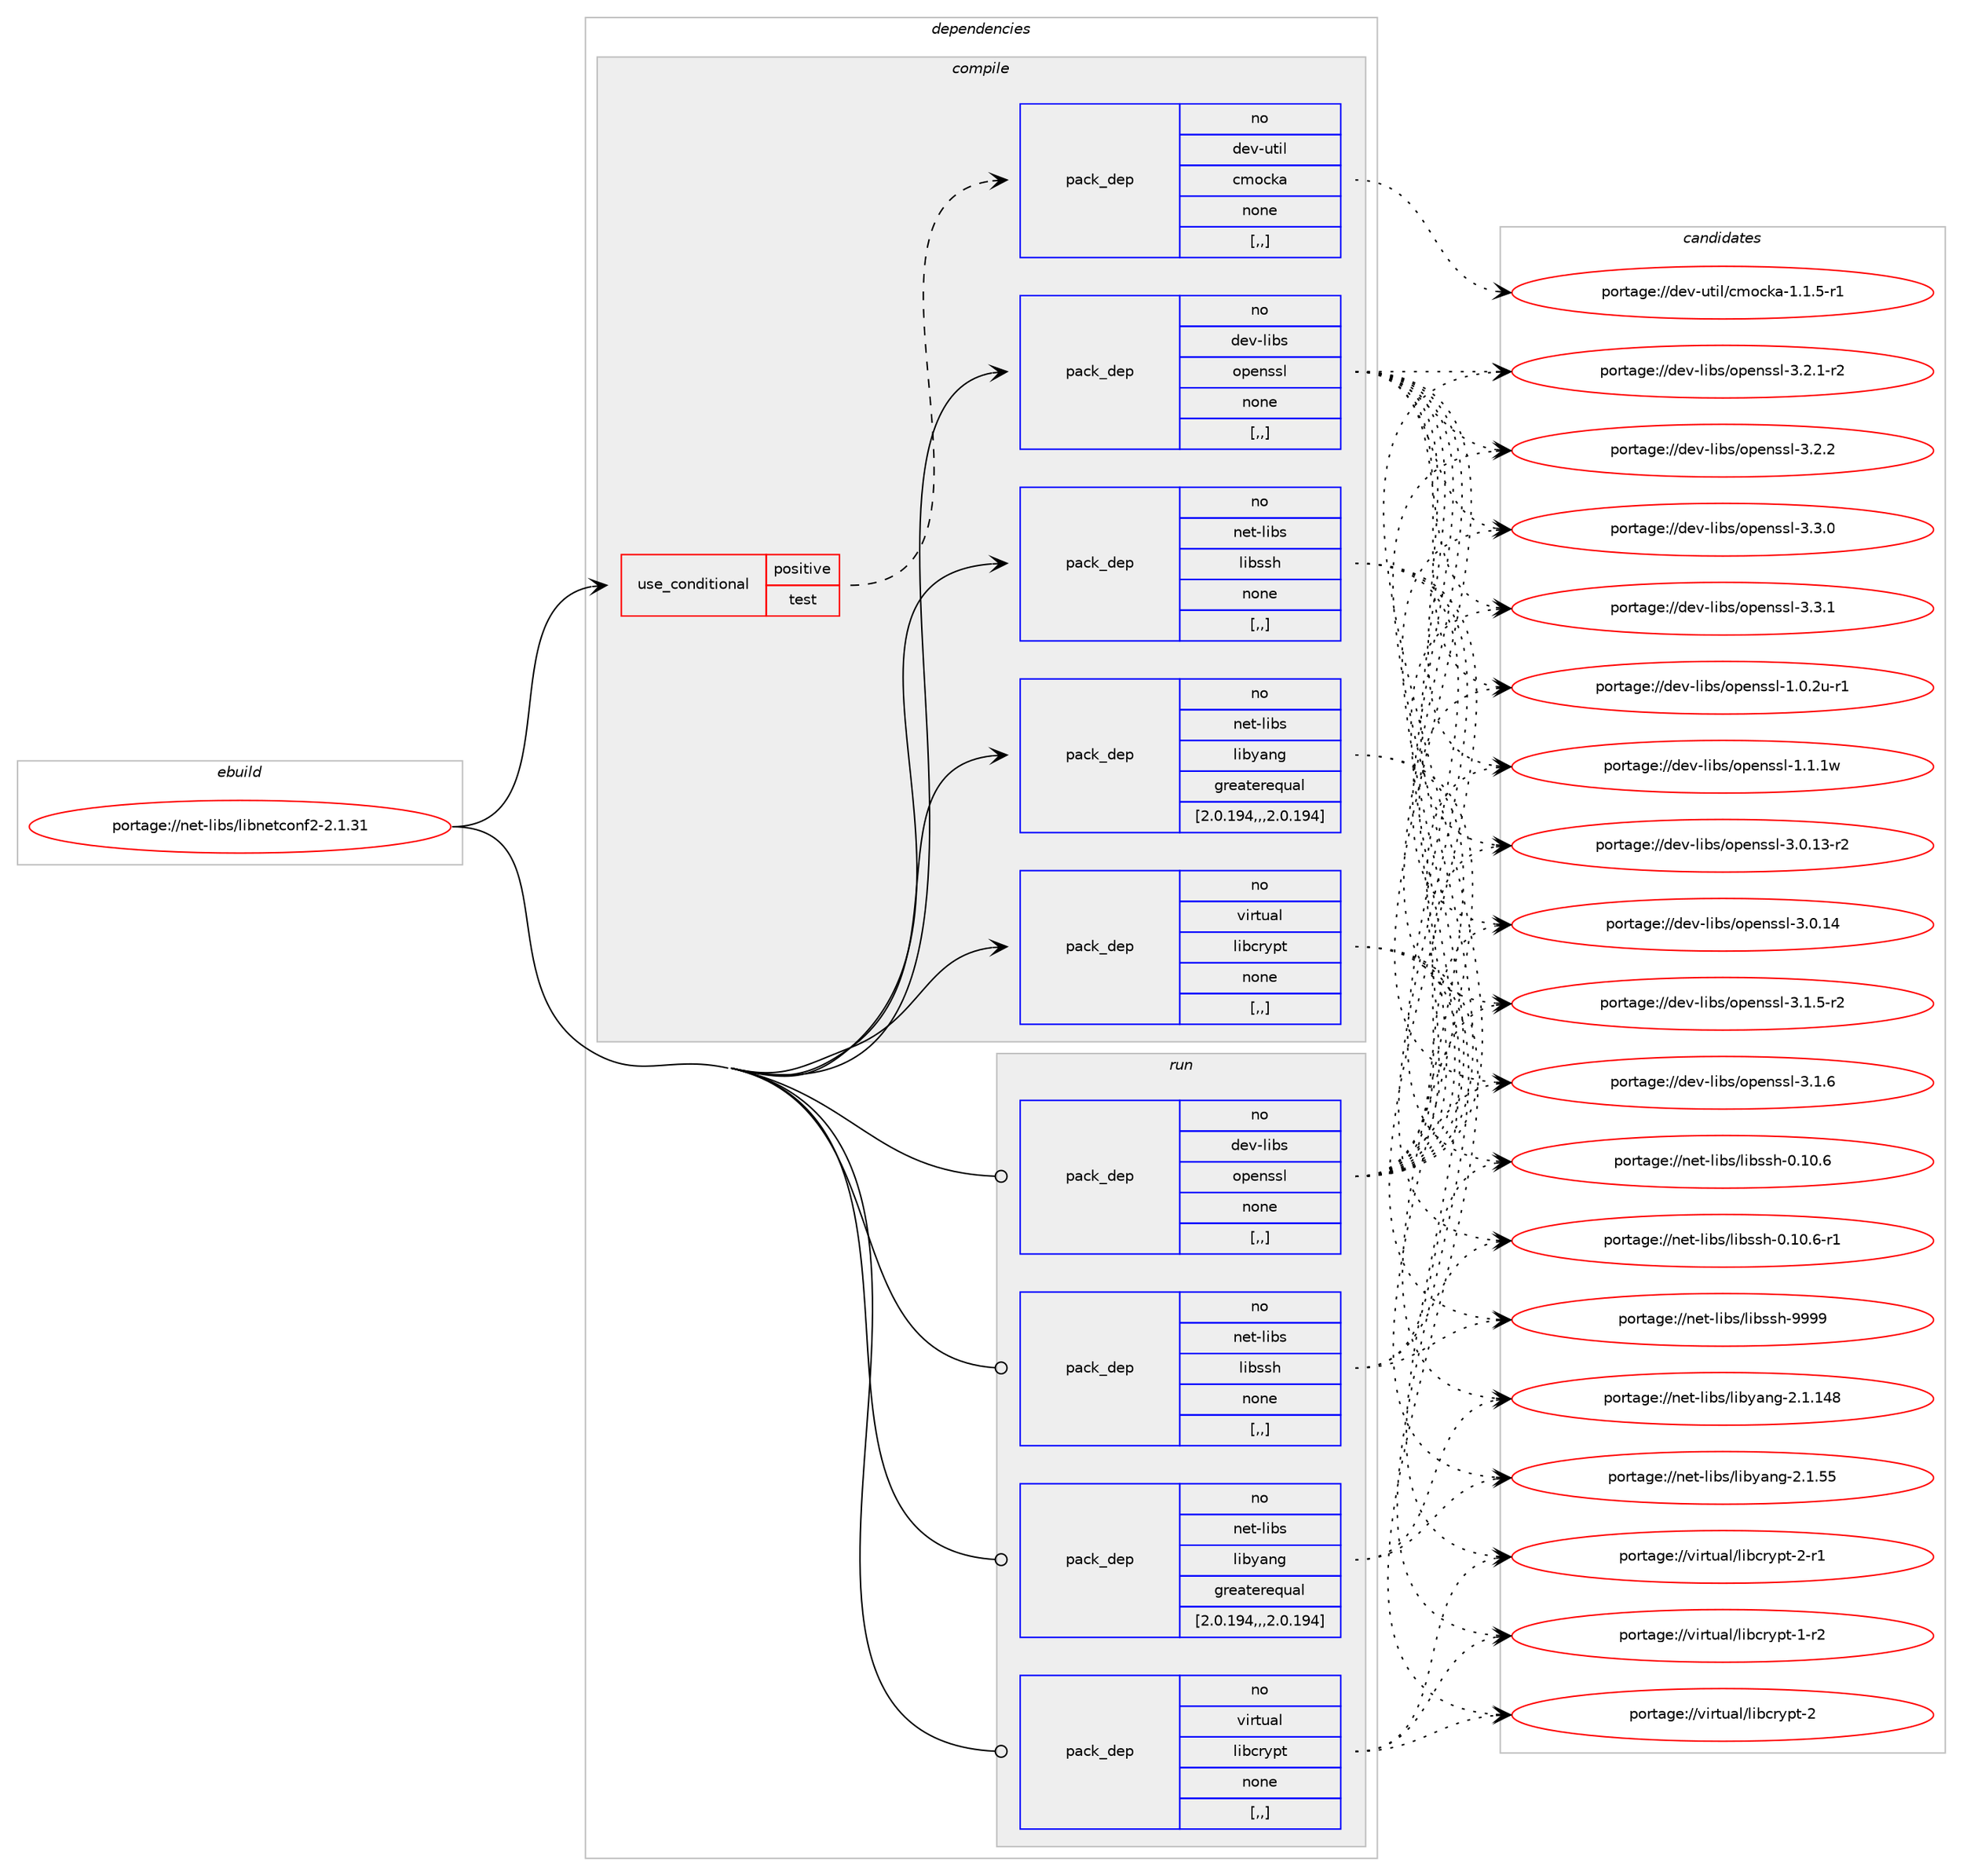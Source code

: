 digraph prolog {

# *************
# Graph options
# *************

newrank=true;
concentrate=true;
compound=true;
graph [rankdir=LR,fontname=Helvetica,fontsize=10,ranksep=1.5];#, ranksep=2.5, nodesep=0.2];
edge  [arrowhead=vee];
node  [fontname=Helvetica,fontsize=10];

# **********
# The ebuild
# **********

subgraph cluster_leftcol {
color=gray;
rank=same;
label=<<i>ebuild</i>>;
id [label="portage://net-libs/libnetconf2-2.1.31", color=red, width=4, href="../net-libs/libnetconf2-2.1.31.svg"];
}

# ****************
# The dependencies
# ****************

subgraph cluster_midcol {
color=gray;
label=<<i>dependencies</i>>;
subgraph cluster_compile {
fillcolor="#eeeeee";
style=filled;
label=<<i>compile</i>>;
subgraph cond91270 {
dependency350759 [label=<<TABLE BORDER="0" CELLBORDER="1" CELLSPACING="0" CELLPADDING="4"><TR><TD ROWSPAN="3" CELLPADDING="10">use_conditional</TD></TR><TR><TD>positive</TD></TR><TR><TD>test</TD></TR></TABLE>>, shape=none, color=red];
subgraph pack256894 {
dependency350760 [label=<<TABLE BORDER="0" CELLBORDER="1" CELLSPACING="0" CELLPADDING="4" WIDTH="220"><TR><TD ROWSPAN="6" CELLPADDING="30">pack_dep</TD></TR><TR><TD WIDTH="110">no</TD></TR><TR><TD>dev-util</TD></TR><TR><TD>cmocka</TD></TR><TR><TD>none</TD></TR><TR><TD>[,,]</TD></TR></TABLE>>, shape=none, color=blue];
}
dependency350759:e -> dependency350760:w [weight=20,style="dashed",arrowhead="vee"];
}
id:e -> dependency350759:w [weight=20,style="solid",arrowhead="vee"];
subgraph pack256895 {
dependency350761 [label=<<TABLE BORDER="0" CELLBORDER="1" CELLSPACING="0" CELLPADDING="4" WIDTH="220"><TR><TD ROWSPAN="6" CELLPADDING="30">pack_dep</TD></TR><TR><TD WIDTH="110">no</TD></TR><TR><TD>dev-libs</TD></TR><TR><TD>openssl</TD></TR><TR><TD>none</TD></TR><TR><TD>[,,]</TD></TR></TABLE>>, shape=none, color=blue];
}
id:e -> dependency350761:w [weight=20,style="solid",arrowhead="vee"];
subgraph pack256896 {
dependency350762 [label=<<TABLE BORDER="0" CELLBORDER="1" CELLSPACING="0" CELLPADDING="4" WIDTH="220"><TR><TD ROWSPAN="6" CELLPADDING="30">pack_dep</TD></TR><TR><TD WIDTH="110">no</TD></TR><TR><TD>net-libs</TD></TR><TR><TD>libssh</TD></TR><TR><TD>none</TD></TR><TR><TD>[,,]</TD></TR></TABLE>>, shape=none, color=blue];
}
id:e -> dependency350762:w [weight=20,style="solid",arrowhead="vee"];
subgraph pack256897 {
dependency350763 [label=<<TABLE BORDER="0" CELLBORDER="1" CELLSPACING="0" CELLPADDING="4" WIDTH="220"><TR><TD ROWSPAN="6" CELLPADDING="30">pack_dep</TD></TR><TR><TD WIDTH="110">no</TD></TR><TR><TD>net-libs</TD></TR><TR><TD>libyang</TD></TR><TR><TD>greaterequal</TD></TR><TR><TD>[2.0.194,,,2.0.194]</TD></TR></TABLE>>, shape=none, color=blue];
}
id:e -> dependency350763:w [weight=20,style="solid",arrowhead="vee"];
subgraph pack256898 {
dependency350764 [label=<<TABLE BORDER="0" CELLBORDER="1" CELLSPACING="0" CELLPADDING="4" WIDTH="220"><TR><TD ROWSPAN="6" CELLPADDING="30">pack_dep</TD></TR><TR><TD WIDTH="110">no</TD></TR><TR><TD>virtual</TD></TR><TR><TD>libcrypt</TD></TR><TR><TD>none</TD></TR><TR><TD>[,,]</TD></TR></TABLE>>, shape=none, color=blue];
}
id:e -> dependency350764:w [weight=20,style="solid",arrowhead="vee"];
}
subgraph cluster_compileandrun {
fillcolor="#eeeeee";
style=filled;
label=<<i>compile and run</i>>;
}
subgraph cluster_run {
fillcolor="#eeeeee";
style=filled;
label=<<i>run</i>>;
subgraph pack256899 {
dependency350765 [label=<<TABLE BORDER="0" CELLBORDER="1" CELLSPACING="0" CELLPADDING="4" WIDTH="220"><TR><TD ROWSPAN="6" CELLPADDING="30">pack_dep</TD></TR><TR><TD WIDTH="110">no</TD></TR><TR><TD>dev-libs</TD></TR><TR><TD>openssl</TD></TR><TR><TD>none</TD></TR><TR><TD>[,,]</TD></TR></TABLE>>, shape=none, color=blue];
}
id:e -> dependency350765:w [weight=20,style="solid",arrowhead="odot"];
subgraph pack256900 {
dependency350766 [label=<<TABLE BORDER="0" CELLBORDER="1" CELLSPACING="0" CELLPADDING="4" WIDTH="220"><TR><TD ROWSPAN="6" CELLPADDING="30">pack_dep</TD></TR><TR><TD WIDTH="110">no</TD></TR><TR><TD>net-libs</TD></TR><TR><TD>libssh</TD></TR><TR><TD>none</TD></TR><TR><TD>[,,]</TD></TR></TABLE>>, shape=none, color=blue];
}
id:e -> dependency350766:w [weight=20,style="solid",arrowhead="odot"];
subgraph pack256901 {
dependency350767 [label=<<TABLE BORDER="0" CELLBORDER="1" CELLSPACING="0" CELLPADDING="4" WIDTH="220"><TR><TD ROWSPAN="6" CELLPADDING="30">pack_dep</TD></TR><TR><TD WIDTH="110">no</TD></TR><TR><TD>net-libs</TD></TR><TR><TD>libyang</TD></TR><TR><TD>greaterequal</TD></TR><TR><TD>[2.0.194,,,2.0.194]</TD></TR></TABLE>>, shape=none, color=blue];
}
id:e -> dependency350767:w [weight=20,style="solid",arrowhead="odot"];
subgraph pack256902 {
dependency350768 [label=<<TABLE BORDER="0" CELLBORDER="1" CELLSPACING="0" CELLPADDING="4" WIDTH="220"><TR><TD ROWSPAN="6" CELLPADDING="30">pack_dep</TD></TR><TR><TD WIDTH="110">no</TD></TR><TR><TD>virtual</TD></TR><TR><TD>libcrypt</TD></TR><TR><TD>none</TD></TR><TR><TD>[,,]</TD></TR></TABLE>>, shape=none, color=blue];
}
id:e -> dependency350768:w [weight=20,style="solid",arrowhead="odot"];
}
}

# **************
# The candidates
# **************

subgraph cluster_choices {
rank=same;
color=gray;
label=<<i>candidates</i>>;

subgraph choice256894 {
color=black;
nodesep=1;
choice10010111845117116105108479910911199107974549464946534511449 [label="portage://dev-util/cmocka-1.1.5-r1", color=red, width=4,href="../dev-util/cmocka-1.1.5-r1.svg"];
dependency350760:e -> choice10010111845117116105108479910911199107974549464946534511449:w [style=dotted,weight="100"];
}
subgraph choice256895 {
color=black;
nodesep=1;
choice1001011184510810598115471111121011101151151084549464846501174511449 [label="portage://dev-libs/openssl-1.0.2u-r1", color=red, width=4,href="../dev-libs/openssl-1.0.2u-r1.svg"];
choice100101118451081059811547111112101110115115108454946494649119 [label="portage://dev-libs/openssl-1.1.1w", color=red, width=4,href="../dev-libs/openssl-1.1.1w.svg"];
choice100101118451081059811547111112101110115115108455146484649514511450 [label="portage://dev-libs/openssl-3.0.13-r2", color=red, width=4,href="../dev-libs/openssl-3.0.13-r2.svg"];
choice10010111845108105981154711111210111011511510845514648464952 [label="portage://dev-libs/openssl-3.0.14", color=red, width=4,href="../dev-libs/openssl-3.0.14.svg"];
choice1001011184510810598115471111121011101151151084551464946534511450 [label="portage://dev-libs/openssl-3.1.5-r2", color=red, width=4,href="../dev-libs/openssl-3.1.5-r2.svg"];
choice100101118451081059811547111112101110115115108455146494654 [label="portage://dev-libs/openssl-3.1.6", color=red, width=4,href="../dev-libs/openssl-3.1.6.svg"];
choice1001011184510810598115471111121011101151151084551465046494511450 [label="portage://dev-libs/openssl-3.2.1-r2", color=red, width=4,href="../dev-libs/openssl-3.2.1-r2.svg"];
choice100101118451081059811547111112101110115115108455146504650 [label="portage://dev-libs/openssl-3.2.2", color=red, width=4,href="../dev-libs/openssl-3.2.2.svg"];
choice100101118451081059811547111112101110115115108455146514648 [label="portage://dev-libs/openssl-3.3.0", color=red, width=4,href="../dev-libs/openssl-3.3.0.svg"];
choice100101118451081059811547111112101110115115108455146514649 [label="portage://dev-libs/openssl-3.3.1", color=red, width=4,href="../dev-libs/openssl-3.3.1.svg"];
dependency350761:e -> choice1001011184510810598115471111121011101151151084549464846501174511449:w [style=dotted,weight="100"];
dependency350761:e -> choice100101118451081059811547111112101110115115108454946494649119:w [style=dotted,weight="100"];
dependency350761:e -> choice100101118451081059811547111112101110115115108455146484649514511450:w [style=dotted,weight="100"];
dependency350761:e -> choice10010111845108105981154711111210111011511510845514648464952:w [style=dotted,weight="100"];
dependency350761:e -> choice1001011184510810598115471111121011101151151084551464946534511450:w [style=dotted,weight="100"];
dependency350761:e -> choice100101118451081059811547111112101110115115108455146494654:w [style=dotted,weight="100"];
dependency350761:e -> choice1001011184510810598115471111121011101151151084551465046494511450:w [style=dotted,weight="100"];
dependency350761:e -> choice100101118451081059811547111112101110115115108455146504650:w [style=dotted,weight="100"];
dependency350761:e -> choice100101118451081059811547111112101110115115108455146514648:w [style=dotted,weight="100"];
dependency350761:e -> choice100101118451081059811547111112101110115115108455146514649:w [style=dotted,weight="100"];
}
subgraph choice256896 {
color=black;
nodesep=1;
choice1101011164510810598115471081059811511510445484649484654 [label="portage://net-libs/libssh-0.10.6", color=red, width=4,href="../net-libs/libssh-0.10.6.svg"];
choice11010111645108105981154710810598115115104454846494846544511449 [label="portage://net-libs/libssh-0.10.6-r1", color=red, width=4,href="../net-libs/libssh-0.10.6-r1.svg"];
choice110101116451081059811547108105981151151044557575757 [label="portage://net-libs/libssh-9999", color=red, width=4,href="../net-libs/libssh-9999.svg"];
dependency350762:e -> choice1101011164510810598115471081059811511510445484649484654:w [style=dotted,weight="100"];
dependency350762:e -> choice11010111645108105981154710810598115115104454846494846544511449:w [style=dotted,weight="100"];
dependency350762:e -> choice110101116451081059811547108105981151151044557575757:w [style=dotted,weight="100"];
}
subgraph choice256897 {
color=black;
nodesep=1;
choice11010111645108105981154710810598121971101034550464946495256 [label="portage://net-libs/libyang-2.1.148", color=red, width=4,href="../net-libs/libyang-2.1.148.svg"];
choice110101116451081059811547108105981219711010345504649465353 [label="portage://net-libs/libyang-2.1.55", color=red, width=4,href="../net-libs/libyang-2.1.55.svg"];
dependency350763:e -> choice11010111645108105981154710810598121971101034550464946495256:w [style=dotted,weight="100"];
dependency350763:e -> choice110101116451081059811547108105981219711010345504649465353:w [style=dotted,weight="100"];
}
subgraph choice256898 {
color=black;
nodesep=1;
choice1181051141161179710847108105989911412111211645494511450 [label="portage://virtual/libcrypt-1-r2", color=red, width=4,href="../virtual/libcrypt-1-r2.svg"];
choice118105114116117971084710810598991141211121164550 [label="portage://virtual/libcrypt-2", color=red, width=4,href="../virtual/libcrypt-2.svg"];
choice1181051141161179710847108105989911412111211645504511449 [label="portage://virtual/libcrypt-2-r1", color=red, width=4,href="../virtual/libcrypt-2-r1.svg"];
dependency350764:e -> choice1181051141161179710847108105989911412111211645494511450:w [style=dotted,weight="100"];
dependency350764:e -> choice118105114116117971084710810598991141211121164550:w [style=dotted,weight="100"];
dependency350764:e -> choice1181051141161179710847108105989911412111211645504511449:w [style=dotted,weight="100"];
}
subgraph choice256899 {
color=black;
nodesep=1;
choice1001011184510810598115471111121011101151151084549464846501174511449 [label="portage://dev-libs/openssl-1.0.2u-r1", color=red, width=4,href="../dev-libs/openssl-1.0.2u-r1.svg"];
choice100101118451081059811547111112101110115115108454946494649119 [label="portage://dev-libs/openssl-1.1.1w", color=red, width=4,href="../dev-libs/openssl-1.1.1w.svg"];
choice100101118451081059811547111112101110115115108455146484649514511450 [label="portage://dev-libs/openssl-3.0.13-r2", color=red, width=4,href="../dev-libs/openssl-3.0.13-r2.svg"];
choice10010111845108105981154711111210111011511510845514648464952 [label="portage://dev-libs/openssl-3.0.14", color=red, width=4,href="../dev-libs/openssl-3.0.14.svg"];
choice1001011184510810598115471111121011101151151084551464946534511450 [label="portage://dev-libs/openssl-3.1.5-r2", color=red, width=4,href="../dev-libs/openssl-3.1.5-r2.svg"];
choice100101118451081059811547111112101110115115108455146494654 [label="portage://dev-libs/openssl-3.1.6", color=red, width=4,href="../dev-libs/openssl-3.1.6.svg"];
choice1001011184510810598115471111121011101151151084551465046494511450 [label="portage://dev-libs/openssl-3.2.1-r2", color=red, width=4,href="../dev-libs/openssl-3.2.1-r2.svg"];
choice100101118451081059811547111112101110115115108455146504650 [label="portage://dev-libs/openssl-3.2.2", color=red, width=4,href="../dev-libs/openssl-3.2.2.svg"];
choice100101118451081059811547111112101110115115108455146514648 [label="portage://dev-libs/openssl-3.3.0", color=red, width=4,href="../dev-libs/openssl-3.3.0.svg"];
choice100101118451081059811547111112101110115115108455146514649 [label="portage://dev-libs/openssl-3.3.1", color=red, width=4,href="../dev-libs/openssl-3.3.1.svg"];
dependency350765:e -> choice1001011184510810598115471111121011101151151084549464846501174511449:w [style=dotted,weight="100"];
dependency350765:e -> choice100101118451081059811547111112101110115115108454946494649119:w [style=dotted,weight="100"];
dependency350765:e -> choice100101118451081059811547111112101110115115108455146484649514511450:w [style=dotted,weight="100"];
dependency350765:e -> choice10010111845108105981154711111210111011511510845514648464952:w [style=dotted,weight="100"];
dependency350765:e -> choice1001011184510810598115471111121011101151151084551464946534511450:w [style=dotted,weight="100"];
dependency350765:e -> choice100101118451081059811547111112101110115115108455146494654:w [style=dotted,weight="100"];
dependency350765:e -> choice1001011184510810598115471111121011101151151084551465046494511450:w [style=dotted,weight="100"];
dependency350765:e -> choice100101118451081059811547111112101110115115108455146504650:w [style=dotted,weight="100"];
dependency350765:e -> choice100101118451081059811547111112101110115115108455146514648:w [style=dotted,weight="100"];
dependency350765:e -> choice100101118451081059811547111112101110115115108455146514649:w [style=dotted,weight="100"];
}
subgraph choice256900 {
color=black;
nodesep=1;
choice1101011164510810598115471081059811511510445484649484654 [label="portage://net-libs/libssh-0.10.6", color=red, width=4,href="../net-libs/libssh-0.10.6.svg"];
choice11010111645108105981154710810598115115104454846494846544511449 [label="portage://net-libs/libssh-0.10.6-r1", color=red, width=4,href="../net-libs/libssh-0.10.6-r1.svg"];
choice110101116451081059811547108105981151151044557575757 [label="portage://net-libs/libssh-9999", color=red, width=4,href="../net-libs/libssh-9999.svg"];
dependency350766:e -> choice1101011164510810598115471081059811511510445484649484654:w [style=dotted,weight="100"];
dependency350766:e -> choice11010111645108105981154710810598115115104454846494846544511449:w [style=dotted,weight="100"];
dependency350766:e -> choice110101116451081059811547108105981151151044557575757:w [style=dotted,weight="100"];
}
subgraph choice256901 {
color=black;
nodesep=1;
choice11010111645108105981154710810598121971101034550464946495256 [label="portage://net-libs/libyang-2.1.148", color=red, width=4,href="../net-libs/libyang-2.1.148.svg"];
choice110101116451081059811547108105981219711010345504649465353 [label="portage://net-libs/libyang-2.1.55", color=red, width=4,href="../net-libs/libyang-2.1.55.svg"];
dependency350767:e -> choice11010111645108105981154710810598121971101034550464946495256:w [style=dotted,weight="100"];
dependency350767:e -> choice110101116451081059811547108105981219711010345504649465353:w [style=dotted,weight="100"];
}
subgraph choice256902 {
color=black;
nodesep=1;
choice1181051141161179710847108105989911412111211645494511450 [label="portage://virtual/libcrypt-1-r2", color=red, width=4,href="../virtual/libcrypt-1-r2.svg"];
choice118105114116117971084710810598991141211121164550 [label="portage://virtual/libcrypt-2", color=red, width=4,href="../virtual/libcrypt-2.svg"];
choice1181051141161179710847108105989911412111211645504511449 [label="portage://virtual/libcrypt-2-r1", color=red, width=4,href="../virtual/libcrypt-2-r1.svg"];
dependency350768:e -> choice1181051141161179710847108105989911412111211645494511450:w [style=dotted,weight="100"];
dependency350768:e -> choice118105114116117971084710810598991141211121164550:w [style=dotted,weight="100"];
dependency350768:e -> choice1181051141161179710847108105989911412111211645504511449:w [style=dotted,weight="100"];
}
}

}
